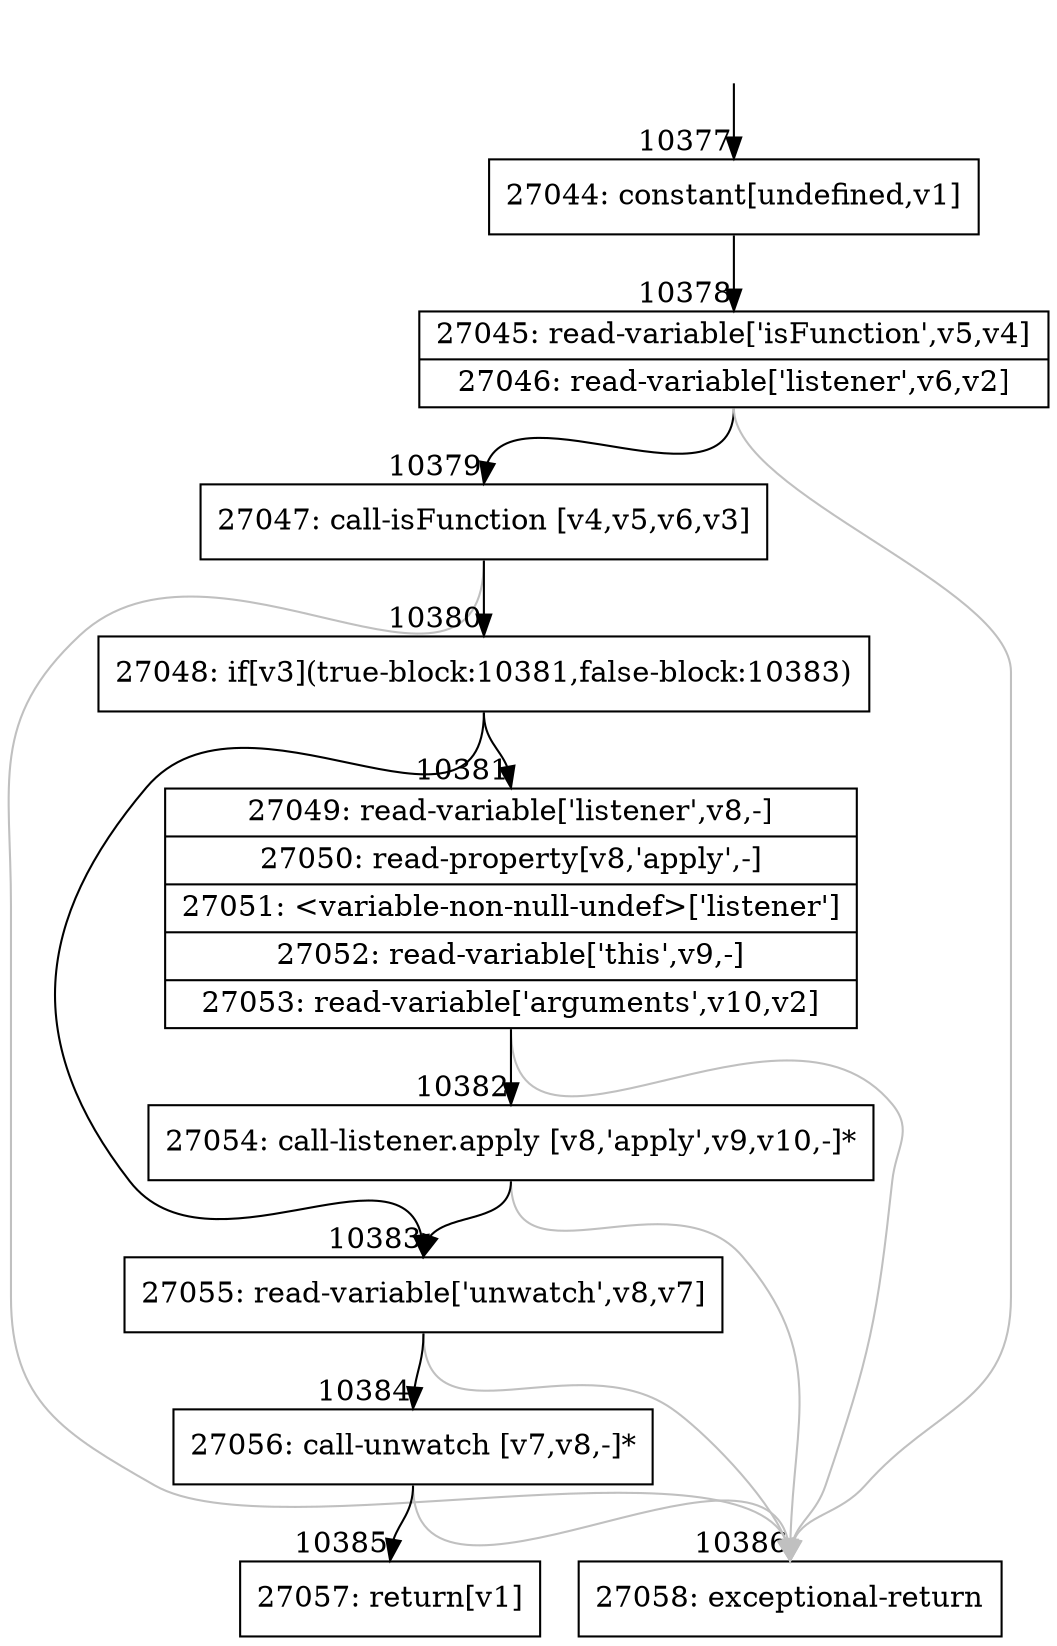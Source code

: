 digraph {
rankdir="TD"
BB_entry787[shape=none,label=""];
BB_entry787 -> BB10377 [tailport=s, headport=n, headlabel="    10377"]
BB10377 [shape=record label="{27044: constant[undefined,v1]}" ] 
BB10377 -> BB10378 [tailport=s, headport=n, headlabel="      10378"]
BB10378 [shape=record label="{27045: read-variable['isFunction',v5,v4]|27046: read-variable['listener',v6,v2]}" ] 
BB10378 -> BB10379 [tailport=s, headport=n, headlabel="      10379"]
BB10378 -> BB10386 [tailport=s, headport=n, color=gray, headlabel="      10386"]
BB10379 [shape=record label="{27047: call-isFunction [v4,v5,v6,v3]}" ] 
BB10379 -> BB10380 [tailport=s, headport=n, headlabel="      10380"]
BB10379 -> BB10386 [tailport=s, headport=n, color=gray]
BB10380 [shape=record label="{27048: if[v3](true-block:10381,false-block:10383)}" ] 
BB10380 -> BB10381 [tailport=s, headport=n, headlabel="      10381"]
BB10380 -> BB10383 [tailport=s, headport=n, headlabel="      10383"]
BB10381 [shape=record label="{27049: read-variable['listener',v8,-]|27050: read-property[v8,'apply',-]|27051: \<variable-non-null-undef\>['listener']|27052: read-variable['this',v9,-]|27053: read-variable['arguments',v10,v2]}" ] 
BB10381 -> BB10382 [tailport=s, headport=n, headlabel="      10382"]
BB10381 -> BB10386 [tailport=s, headport=n, color=gray]
BB10382 [shape=record label="{27054: call-listener.apply [v8,'apply',v9,v10,-]*}" ] 
BB10382 -> BB10383 [tailport=s, headport=n]
BB10382 -> BB10386 [tailport=s, headport=n, color=gray]
BB10383 [shape=record label="{27055: read-variable['unwatch',v8,v7]}" ] 
BB10383 -> BB10384 [tailport=s, headport=n, headlabel="      10384"]
BB10383 -> BB10386 [tailport=s, headport=n, color=gray]
BB10384 [shape=record label="{27056: call-unwatch [v7,v8,-]*}" ] 
BB10384 -> BB10385 [tailport=s, headport=n, headlabel="      10385"]
BB10384 -> BB10386 [tailport=s, headport=n, color=gray]
BB10385 [shape=record label="{27057: return[v1]}" ] 
BB10386 [shape=record label="{27058: exceptional-return}" ] 
//#$~ 14216
}

